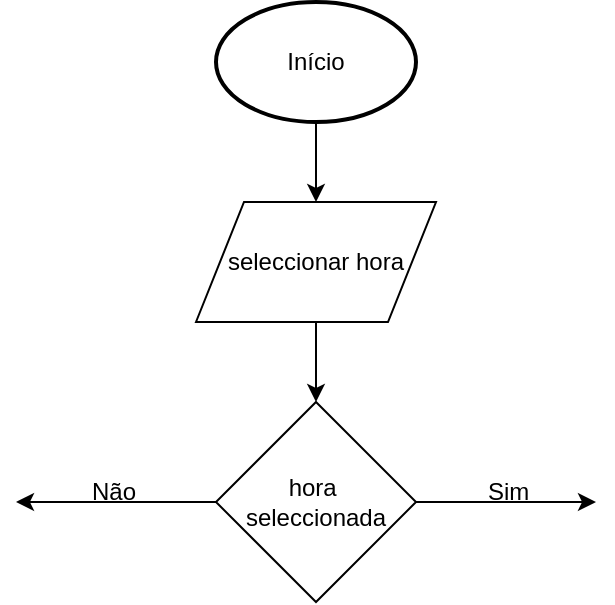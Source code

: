 <mxfile version="12.2.8" type="device" pages="1"><diagram id="MvgpjbPXfrPmaGDapd3O" name="Page-1"><mxGraphModel dx="446" dy="308" grid="1" gridSize="10" guides="1" tooltips="1" connect="1" arrows="1" fold="1" page="1" pageScale="1" pageWidth="1654" pageHeight="1169" math="0" shadow="0"><root><mxCell id="0"/><mxCell id="1" parent="0"/><mxCell id="3Z4AhU0Gajwk_Ovyz0AG-9" style="edgeStyle=orthogonalEdgeStyle;rounded=0;orthogonalLoop=1;jettySize=auto;html=1;exitX=0.5;exitY=1;exitDx=0;exitDy=0;exitPerimeter=0;" edge="1" parent="1" source="3Z4AhU0Gajwk_Ovyz0AG-1" target="3Z4AhU0Gajwk_Ovyz0AG-3"><mxGeometry relative="1" as="geometry"/></mxCell><mxCell id="3Z4AhU0Gajwk_Ovyz0AG-1" value="Início" style="strokeWidth=2;html=1;shape=mxgraph.flowchart.start_1;whiteSpace=wrap;" vertex="1" parent="1"><mxGeometry x="170" y="140" width="100" height="60" as="geometry"/></mxCell><mxCell id="3Z4AhU0Gajwk_Ovyz0AG-7" style="edgeStyle=orthogonalEdgeStyle;rounded=0;orthogonalLoop=1;jettySize=auto;html=1;exitX=0.5;exitY=1;exitDx=0;exitDy=0;" edge="1" parent="1" source="3Z4AhU0Gajwk_Ovyz0AG-3" target="3Z4AhU0Gajwk_Ovyz0AG-4"><mxGeometry relative="1" as="geometry"/></mxCell><mxCell id="3Z4AhU0Gajwk_Ovyz0AG-3" value="seleccionar hora" style="shape=parallelogram;perimeter=parallelogramPerimeter;whiteSpace=wrap;html=1;" vertex="1" parent="1"><mxGeometry x="160" y="240" width="120" height="60" as="geometry"/></mxCell><mxCell id="3Z4AhU0Gajwk_Ovyz0AG-5" style="edgeStyle=orthogonalEdgeStyle;rounded=0;orthogonalLoop=1;jettySize=auto;html=1;" edge="1" parent="1" source="3Z4AhU0Gajwk_Ovyz0AG-4"><mxGeometry relative="1" as="geometry"><mxPoint x="70" y="390" as="targetPoint"/></mxGeometry></mxCell><mxCell id="3Z4AhU0Gajwk_Ovyz0AG-6" style="edgeStyle=orthogonalEdgeStyle;rounded=0;orthogonalLoop=1;jettySize=auto;html=1;" edge="1" parent="1" source="3Z4AhU0Gajwk_Ovyz0AG-4"><mxGeometry relative="1" as="geometry"><mxPoint x="360" y="390" as="targetPoint"/></mxGeometry></mxCell><mxCell id="3Z4AhU0Gajwk_Ovyz0AG-4" value="hora&amp;nbsp;&lt;br&gt;seleccionada" style="rhombus;whiteSpace=wrap;html=1;" vertex="1" parent="1"><mxGeometry x="170" y="340" width="100" height="100" as="geometry"/></mxCell><mxCell id="3Z4AhU0Gajwk_Ovyz0AG-10" value="Não" style="text;html=1;resizable=0;points=[];autosize=1;align=left;verticalAlign=top;spacingTop=-4;" vertex="1" parent="1"><mxGeometry x="106" y="375" width="40" height="20" as="geometry"/></mxCell><mxCell id="3Z4AhU0Gajwk_Ovyz0AG-11" value="Sim" style="text;html=1;resizable=0;points=[];autosize=1;align=left;verticalAlign=top;spacingTop=-4;" vertex="1" parent="1"><mxGeometry x="304" y="375" width="40" height="20" as="geometry"/></mxCell></root></mxGraphModel></diagram></mxfile>